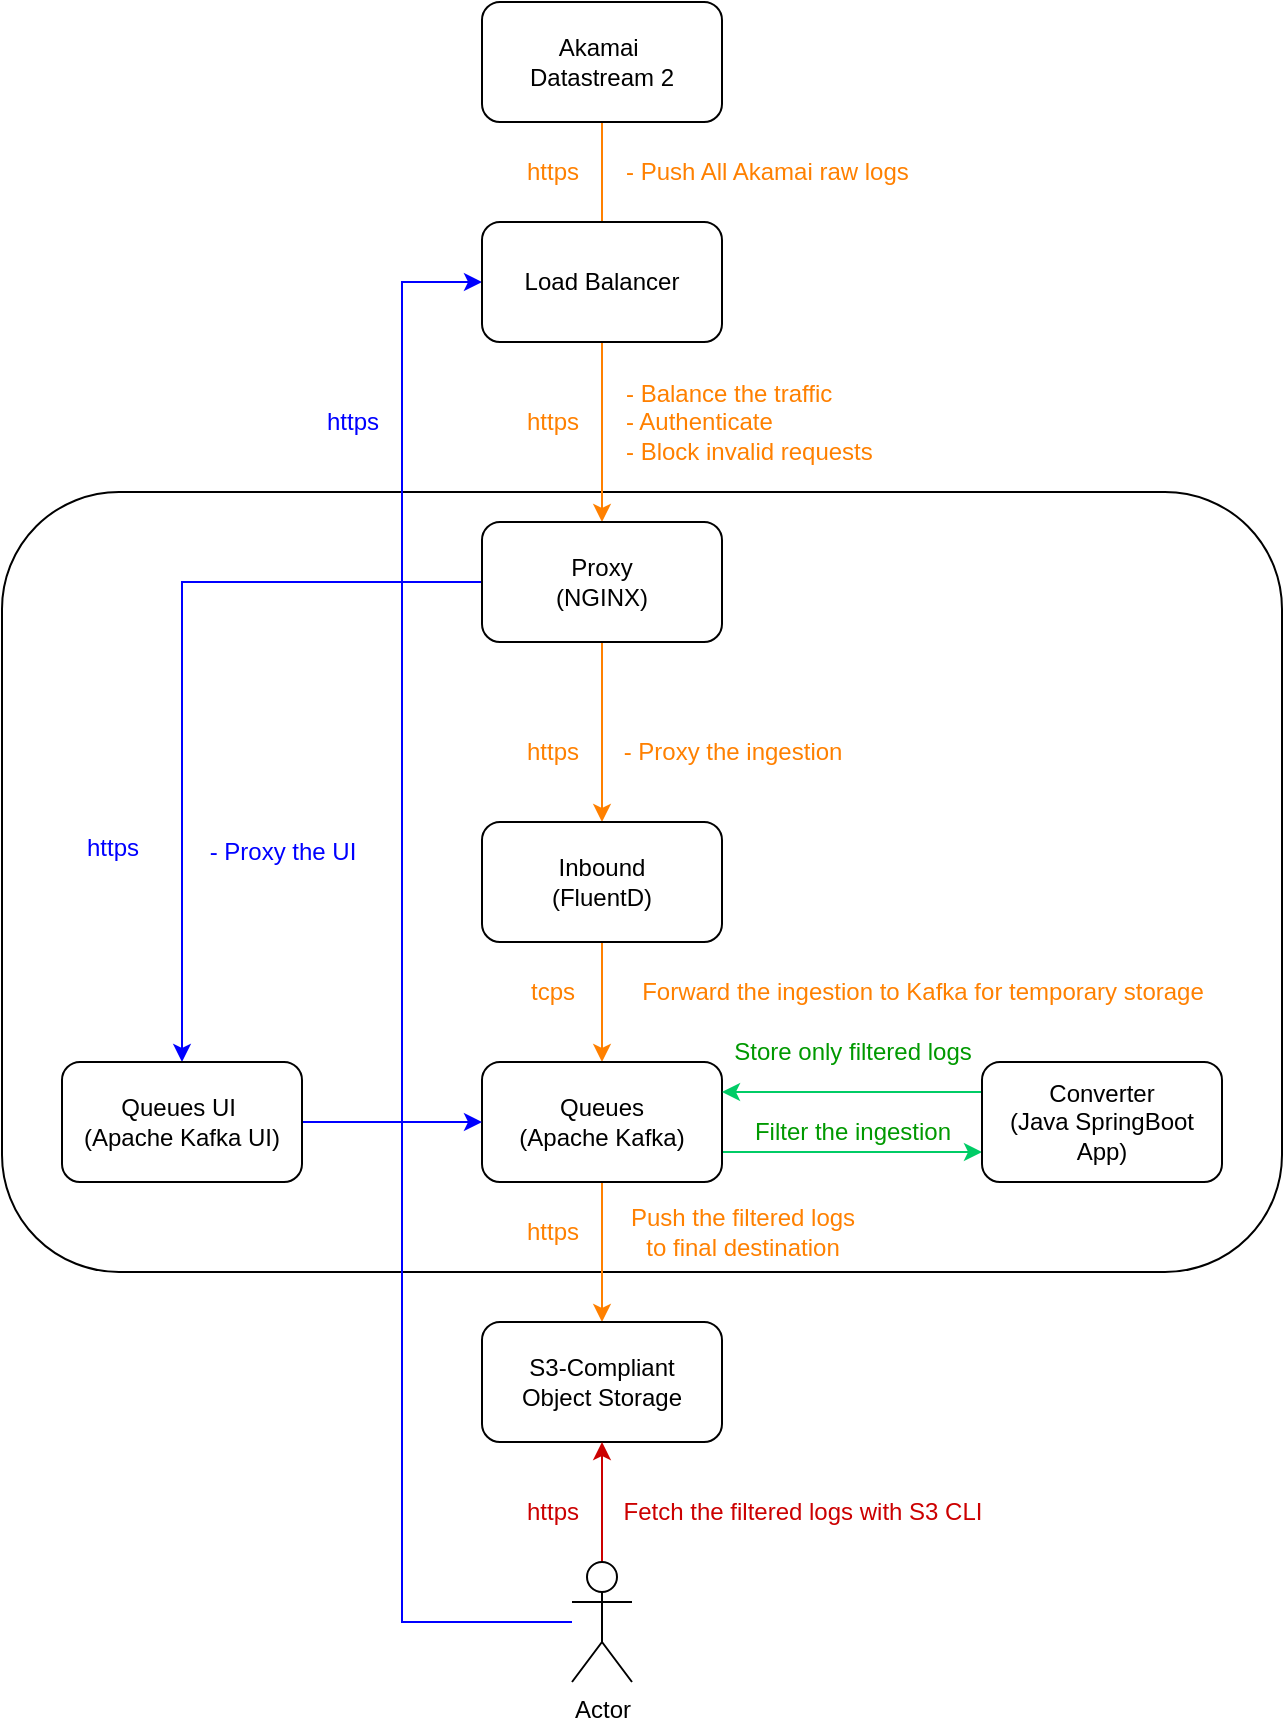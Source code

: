 <mxfile version="22.1.22" type="embed">
  <diagram name="Page-1" id="92RJ4OFCEY1Zh97tm0ry">
    <mxGraphModel dx="1354" dy="1512" grid="1" gridSize="10" guides="1" tooltips="1" connect="1" arrows="1" fold="1" page="1" pageScale="1" pageWidth="1169" pageHeight="827" math="0" shadow="0">
      <root>
        <mxCell id="0" />
        <mxCell id="1" parent="0" />
        <mxCell id="40" value="" style="rounded=1;whiteSpace=wrap;html=1;" parent="1" vertex="1">
          <mxGeometry x="250" y="115" width="640" height="390" as="geometry" />
        </mxCell>
        <mxCell id="14" style="edgeStyle=orthogonalEdgeStyle;rounded=0;orthogonalLoop=1;jettySize=auto;html=1;exitX=0.5;exitY=1;exitDx=0;exitDy=0;strokeColor=#FF8000;" parent="1" source="Ff-utBMH50buQREXnOfn-1" target="Ff-utBMH50buQREXnOfn-2" edge="1">
          <mxGeometry relative="1" as="geometry" />
        </mxCell>
        <mxCell id="Ff-utBMH50buQREXnOfn-1" value="Akamai&amp;nbsp;&lt;div&gt;Datastream 2&lt;/div&gt;" style="rounded=1;whiteSpace=wrap;html=1;" parent="1" vertex="1">
          <mxGeometry x="490" y="-130" width="120" height="60" as="geometry" />
        </mxCell>
        <mxCell id="13" style="edgeStyle=orthogonalEdgeStyle;rounded=0;orthogonalLoop=1;jettySize=auto;html=1;exitX=0.5;exitY=1;exitDx=0;exitDy=0;strokeColor=#FF8000;" parent="1" source="Ff-utBMH50buQREXnOfn-2" target="Ff-utBMH50buQREXnOfn-3" edge="1">
          <mxGeometry relative="1" as="geometry" />
        </mxCell>
        <mxCell id="34" style="edgeStyle=orthogonalEdgeStyle;rounded=0;orthogonalLoop=1;jettySize=auto;html=1;entryX=0.5;entryY=0;entryDx=0;entryDy=0;strokeColor=#0000FF;" parent="1" source="Ff-utBMH50buQREXnOfn-2" target="30" edge="1">
          <mxGeometry relative="1" as="geometry" />
        </mxCell>
        <mxCell id="Ff-utBMH50buQREXnOfn-2" value="Proxy&lt;div&gt;(NGINX)&lt;/div&gt;" style="rounded=1;whiteSpace=wrap;html=1;" parent="1" vertex="1">
          <mxGeometry x="490" y="130" width="120" height="60" as="geometry" />
        </mxCell>
        <mxCell id="9" style="edgeStyle=orthogonalEdgeStyle;rounded=0;orthogonalLoop=1;jettySize=auto;html=1;exitX=0.5;exitY=1;exitDx=0;exitDy=0;entryX=0.5;entryY=0;entryDx=0;entryDy=0;strokeColor=#FF8000;" parent="1" source="Ff-utBMH50buQREXnOfn-3" target="Ff-utBMH50buQREXnOfn-4" edge="1">
          <mxGeometry relative="1" as="geometry" />
        </mxCell>
        <mxCell id="Ff-utBMH50buQREXnOfn-3" value="Inbound&lt;div&gt;(FluentD)&lt;/div&gt;" style="rounded=1;whiteSpace=wrap;html=1;" parent="1" vertex="1">
          <mxGeometry x="490" y="280" width="120" height="60" as="geometry" />
        </mxCell>
        <mxCell id="7" style="rounded=0;orthogonalLoop=1;jettySize=auto;html=1;exitX=0.5;exitY=1;exitDx=0;exitDy=0;strokeColor=#FF8000;" parent="1" source="Ff-utBMH50buQREXnOfn-4" target="Ff-utBMH50buQREXnOfn-6" edge="1">
          <mxGeometry relative="1" as="geometry">
            <Array as="points">
              <mxPoint x="550" y="530" />
            </Array>
          </mxGeometry>
        </mxCell>
        <mxCell id="12" style="edgeStyle=orthogonalEdgeStyle;rounded=0;orthogonalLoop=1;jettySize=auto;html=1;exitX=1;exitY=0.75;exitDx=0;exitDy=0;entryX=0;entryY=0.75;entryDx=0;entryDy=0;fontColor=#009900;strokeColor=#00CC66;" parent="1" source="Ff-utBMH50buQREXnOfn-4" target="Ff-utBMH50buQREXnOfn-5" edge="1">
          <mxGeometry relative="1" as="geometry" />
        </mxCell>
        <mxCell id="Ff-utBMH50buQREXnOfn-4" value="Queues&lt;div&gt;(Apache Kafka)&lt;/div&gt;" style="rounded=1;whiteSpace=wrap;html=1;" parent="1" vertex="1">
          <mxGeometry x="490" y="400" width="120" height="60" as="geometry" />
        </mxCell>
        <mxCell id="11" style="edgeStyle=orthogonalEdgeStyle;rounded=0;orthogonalLoop=1;jettySize=auto;html=1;exitX=0;exitY=0.25;exitDx=0;exitDy=0;entryX=1;entryY=0.25;entryDx=0;entryDy=0;fontColor=#009900;strokeColor=#00CC66;" parent="1" source="Ff-utBMH50buQREXnOfn-5" target="Ff-utBMH50buQREXnOfn-4" edge="1">
          <mxGeometry relative="1" as="geometry" />
        </mxCell>
        <mxCell id="Ff-utBMH50buQREXnOfn-5" value="Converter&lt;div&gt;(Java SpringBoot App)&lt;/div&gt;" style="rounded=1;whiteSpace=wrap;html=1;" parent="1" vertex="1">
          <mxGeometry x="740" y="400" width="120" height="60" as="geometry" />
        </mxCell>
        <mxCell id="Ff-utBMH50buQREXnOfn-6" value="S3-Compliant&lt;div&gt;Object Storage&lt;/div&gt;" style="rounded=1;whiteSpace=wrap;html=1;" parent="1" vertex="1">
          <mxGeometry x="490" y="530" width="120" height="60" as="geometry" />
        </mxCell>
        <mxCell id="15" value="https" style="text;html=1;align=center;verticalAlign=middle;resizable=0;points=[];autosize=1;strokeColor=none;fillColor=none;fontColor=#FF8000;" parent="1" vertex="1">
          <mxGeometry x="500" y="65" width="50" height="30" as="geometry" />
        </mxCell>
        <mxCell id="16" value="- Balance the traffic&lt;br&gt;- Authenticate&lt;br&gt;- Block invalid requests" style="text;html=1;align=left;verticalAlign=middle;resizable=0;points=[];autosize=1;strokeColor=none;fillColor=none;fontColor=#FF8000;" parent="1" vertex="1">
          <mxGeometry x="560" y="50" width="150" height="60" as="geometry" />
        </mxCell>
        <mxCell id="17" value="https" style="text;html=1;align=center;verticalAlign=middle;resizable=0;points=[];autosize=1;strokeColor=none;fillColor=none;fontColor=#FF8000;" parent="1" vertex="1">
          <mxGeometry x="500" y="230" width="50" height="30" as="geometry" />
        </mxCell>
        <mxCell id="18" value="- Proxy the ingestion" style="text;html=1;align=center;verticalAlign=middle;resizable=0;points=[];autosize=1;strokeColor=none;fillColor=none;fontColor=#FF8000;" parent="1" vertex="1">
          <mxGeometry x="550" y="230" width="130" height="30" as="geometry" />
        </mxCell>
        <mxCell id="19" value="Forward the ingestion to Kafka for temporary storage" style="text;html=1;align=center;verticalAlign=middle;resizable=0;points=[];autosize=1;strokeColor=none;fillColor=none;fontColor=#FF8000;" parent="1" vertex="1">
          <mxGeometry x="560" y="350" width="300" height="30" as="geometry" />
        </mxCell>
        <mxCell id="20" value="tcps" style="text;html=1;align=center;verticalAlign=middle;resizable=0;points=[];autosize=1;strokeColor=none;fillColor=none;fontColor=#FF8000;" parent="1" vertex="1">
          <mxGeometry x="500" y="350" width="50" height="30" as="geometry" />
        </mxCell>
        <mxCell id="21" value="Filter the ingestion" style="text;html=1;align=center;verticalAlign=middle;resizable=0;points=[];autosize=1;strokeColor=none;fillColor=none;fontColor=#009900;" parent="1" vertex="1">
          <mxGeometry x="615" y="420" width="120" height="30" as="geometry" />
        </mxCell>
        <mxCell id="22" value="Store only filtered logs" style="text;html=1;align=center;verticalAlign=middle;resizable=0;points=[];autosize=1;strokeColor=none;fillColor=none;fontColor=#009900;" parent="1" vertex="1">
          <mxGeometry x="605" y="380" width="140" height="30" as="geometry" />
        </mxCell>
        <mxCell id="23" value="Push the filtered logs&lt;br&gt;to final destination" style="text;html=1;align=center;verticalAlign=middle;resizable=0;points=[];autosize=1;strokeColor=none;fillColor=none;fontColor=#FF8000;" parent="1" vertex="1">
          <mxGeometry x="550" y="465" width="140" height="40" as="geometry" />
        </mxCell>
        <mxCell id="24" value="https" style="text;html=1;align=center;verticalAlign=middle;resizable=0;points=[];autosize=1;strokeColor=none;fillColor=none;fontColor=#FF8000;" parent="1" vertex="1">
          <mxGeometry x="500" y="470" width="50" height="30" as="geometry" />
        </mxCell>
        <mxCell id="28" style="edgeStyle=orthogonalEdgeStyle;rounded=0;orthogonalLoop=1;jettySize=auto;html=1;fontColor=#CC0000;strokeColor=#CC0000;" parent="1" source="25" edge="1">
          <mxGeometry relative="1" as="geometry">
            <mxPoint x="550" y="590" as="targetPoint" />
          </mxGeometry>
        </mxCell>
        <mxCell id="41" style="edgeStyle=orthogonalEdgeStyle;rounded=0;orthogonalLoop=1;jettySize=auto;html=1;entryX=0;entryY=0.5;entryDx=0;entryDy=0;strokeColor=#0000FF;" parent="1" source="25" target="37" edge="1">
          <mxGeometry relative="1" as="geometry">
            <Array as="points">
              <mxPoint x="450" y="680" />
              <mxPoint x="450" y="10" />
            </Array>
          </mxGeometry>
        </mxCell>
        <mxCell id="25" value="Actor" style="shape=umlActor;verticalLabelPosition=bottom;verticalAlign=top;html=1;" parent="1" vertex="1">
          <mxGeometry x="535" y="650" width="30" height="60" as="geometry" />
        </mxCell>
        <mxCell id="26" value="Fetch the filtered logs with S3 CLI" style="text;html=1;align=center;verticalAlign=middle;resizable=0;points=[];autosize=1;strokeColor=none;fillColor=none;fontColor=#CC0000;" parent="1" vertex="1">
          <mxGeometry x="550" y="610" width="200" height="30" as="geometry" />
        </mxCell>
        <mxCell id="29" value="https" style="text;html=1;align=center;verticalAlign=middle;resizable=0;points=[];autosize=1;strokeColor=none;fillColor=none;fontColor=#CC0000;" parent="1" vertex="1">
          <mxGeometry x="500" y="610" width="50" height="30" as="geometry" />
        </mxCell>
        <mxCell id="31" style="edgeStyle=orthogonalEdgeStyle;rounded=0;orthogonalLoop=1;jettySize=auto;html=1;entryX=0;entryY=0.5;entryDx=0;entryDy=0;strokeColor=#0000FF;" parent="1" source="30" target="Ff-utBMH50buQREXnOfn-4" edge="1">
          <mxGeometry relative="1" as="geometry" />
        </mxCell>
        <mxCell id="30" value="&lt;div&gt;Queues UI&amp;nbsp;&lt;/div&gt;&lt;div&gt;(Apache Kafka UI)&lt;/div&gt;" style="rounded=1;whiteSpace=wrap;html=1;" parent="1" vertex="1">
          <mxGeometry x="280" y="400" width="120" height="60" as="geometry" />
        </mxCell>
        <mxCell id="33" value="https" style="text;html=1;align=center;verticalAlign=middle;resizable=0;points=[];autosize=1;strokeColor=none;fillColor=none;fontColor=#0000FF;" parent="1" vertex="1">
          <mxGeometry x="400" y="65" width="50" height="30" as="geometry" />
        </mxCell>
        <mxCell id="35" value="https" style="text;html=1;align=center;verticalAlign=middle;resizable=0;points=[];autosize=1;strokeColor=none;fillColor=none;fontColor=#0000FF;" parent="1" vertex="1">
          <mxGeometry x="280" y="278" width="50" height="30" as="geometry" />
        </mxCell>
        <mxCell id="36" value="- Proxy the UI" style="text;html=1;align=center;verticalAlign=middle;resizable=0;points=[];autosize=1;strokeColor=none;fillColor=none;fontColor=#0000FF;" parent="1" vertex="1">
          <mxGeometry x="340" y="280" width="100" height="30" as="geometry" />
        </mxCell>
        <mxCell id="37" value="Load Balancer" style="rounded=1;whiteSpace=wrap;html=1;" parent="1" vertex="1">
          <mxGeometry x="490" y="-20" width="120" height="60" as="geometry" />
        </mxCell>
        <mxCell id="38" value="- Push All Akamai raw logs" style="text;html=1;align=left;verticalAlign=middle;resizable=0;points=[];autosize=1;strokeColor=none;fillColor=none;fontColor=#FF8000;" parent="1" vertex="1">
          <mxGeometry x="560" y="-60" width="160" height="30" as="geometry" />
        </mxCell>
        <mxCell id="39" value="https" style="text;html=1;align=center;verticalAlign=middle;resizable=0;points=[];autosize=1;strokeColor=none;fillColor=none;fontColor=#FF8000;" parent="1" vertex="1">
          <mxGeometry x="500" y="-60" width="50" height="30" as="geometry" />
        </mxCell>
      </root>
    </mxGraphModel>
  </diagram>
</mxfile>
